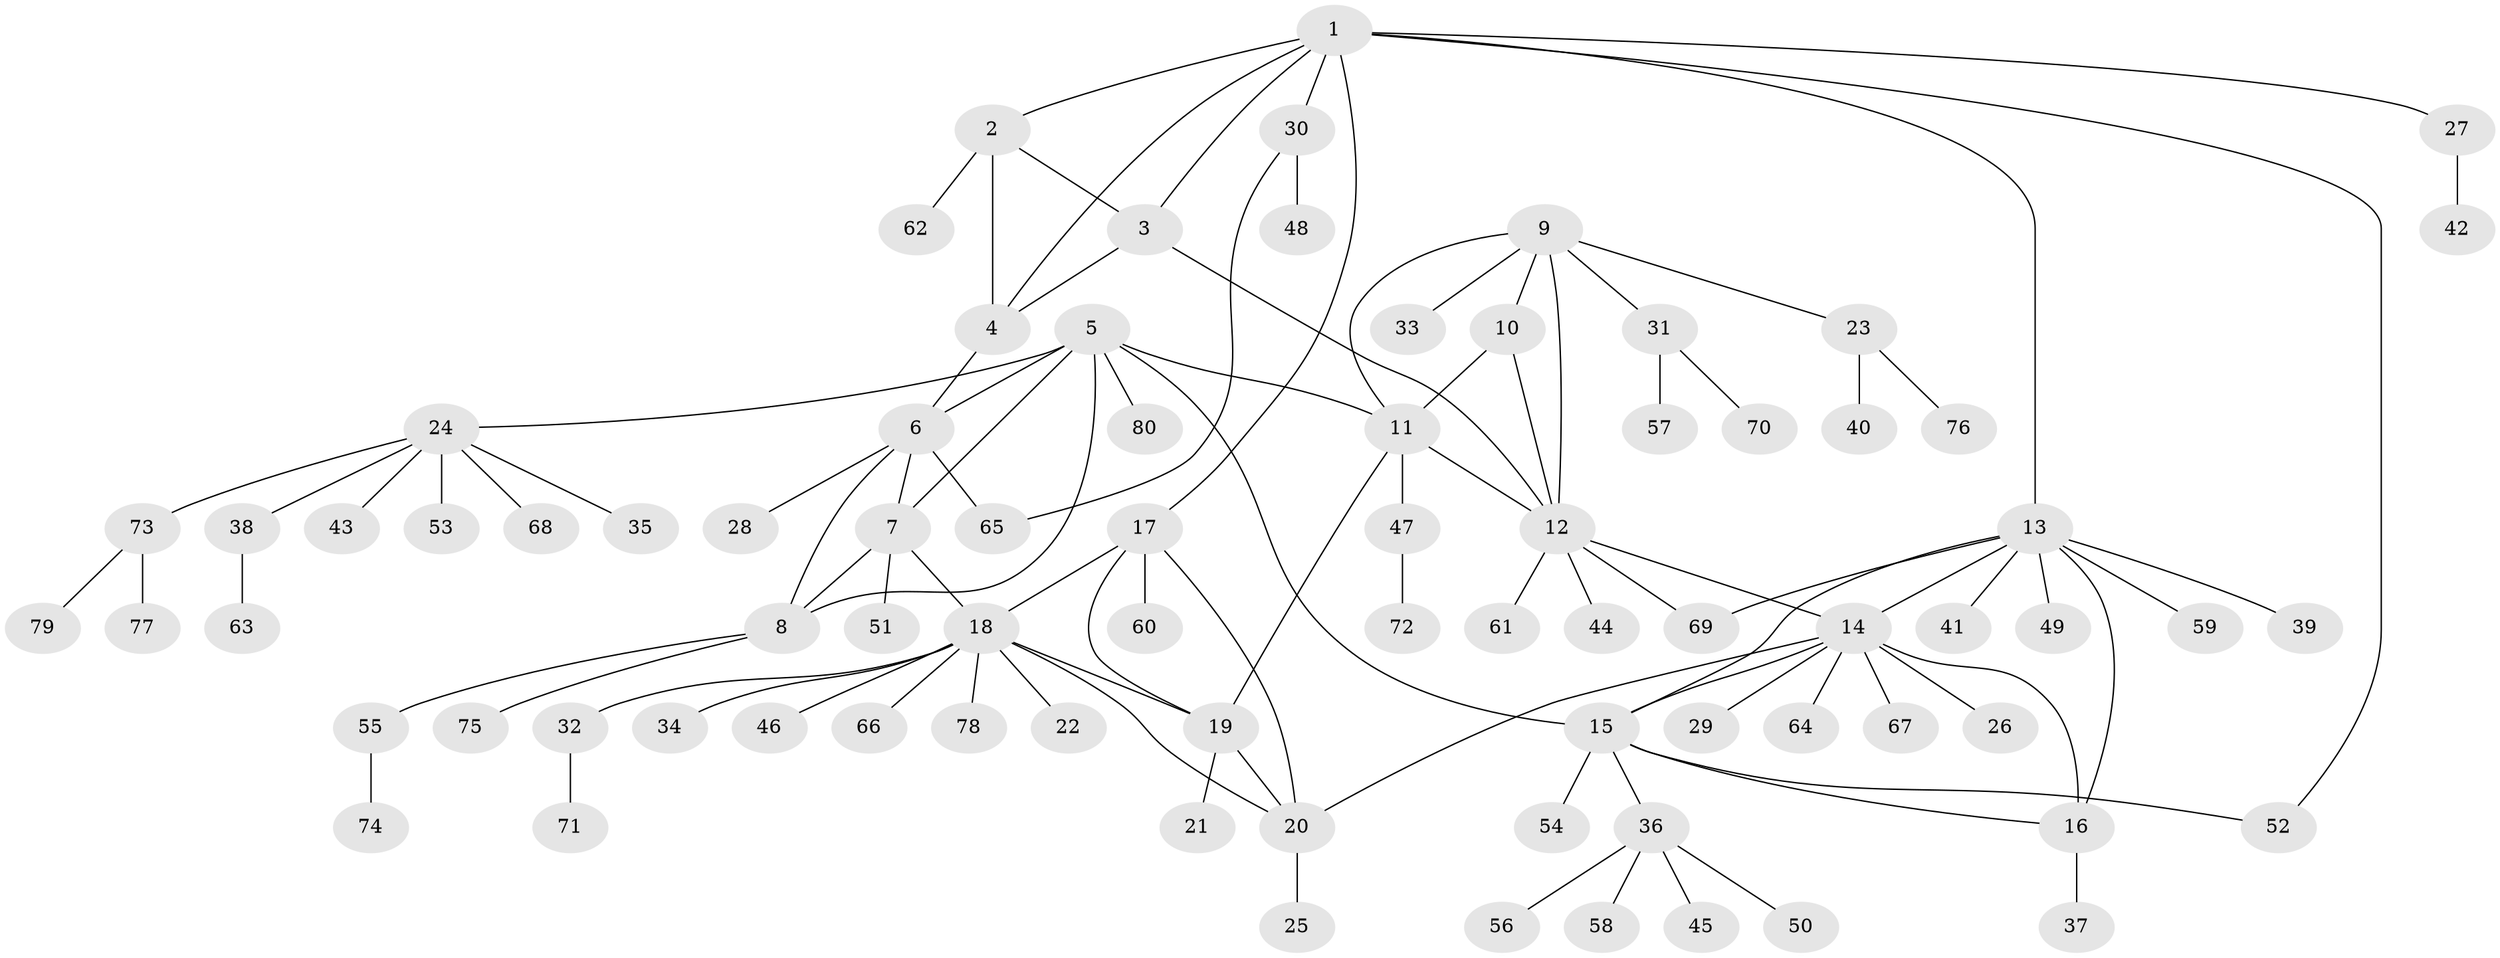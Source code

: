 // Generated by graph-tools (version 1.1) at 2025/02/03/09/25 03:02:39]
// undirected, 80 vertices, 103 edges
graph export_dot {
graph [start="1"]
  node [color=gray90,style=filled];
  1;
  2;
  3;
  4;
  5;
  6;
  7;
  8;
  9;
  10;
  11;
  12;
  13;
  14;
  15;
  16;
  17;
  18;
  19;
  20;
  21;
  22;
  23;
  24;
  25;
  26;
  27;
  28;
  29;
  30;
  31;
  32;
  33;
  34;
  35;
  36;
  37;
  38;
  39;
  40;
  41;
  42;
  43;
  44;
  45;
  46;
  47;
  48;
  49;
  50;
  51;
  52;
  53;
  54;
  55;
  56;
  57;
  58;
  59;
  60;
  61;
  62;
  63;
  64;
  65;
  66;
  67;
  68;
  69;
  70;
  71;
  72;
  73;
  74;
  75;
  76;
  77;
  78;
  79;
  80;
  1 -- 2;
  1 -- 3;
  1 -- 4;
  1 -- 13;
  1 -- 17;
  1 -- 27;
  1 -- 30;
  1 -- 52;
  2 -- 3;
  2 -- 4;
  2 -- 62;
  3 -- 4;
  3 -- 12;
  4 -- 6;
  5 -- 6;
  5 -- 7;
  5 -- 8;
  5 -- 11;
  5 -- 15;
  5 -- 24;
  5 -- 80;
  6 -- 7;
  6 -- 8;
  6 -- 28;
  6 -- 65;
  7 -- 8;
  7 -- 18;
  7 -- 51;
  8 -- 55;
  8 -- 75;
  9 -- 10;
  9 -- 11;
  9 -- 12;
  9 -- 23;
  9 -- 31;
  9 -- 33;
  10 -- 11;
  10 -- 12;
  11 -- 12;
  11 -- 19;
  11 -- 47;
  12 -- 14;
  12 -- 44;
  12 -- 61;
  12 -- 69;
  13 -- 14;
  13 -- 15;
  13 -- 16;
  13 -- 39;
  13 -- 41;
  13 -- 49;
  13 -- 59;
  13 -- 69;
  14 -- 15;
  14 -- 16;
  14 -- 20;
  14 -- 26;
  14 -- 29;
  14 -- 64;
  14 -- 67;
  15 -- 16;
  15 -- 36;
  15 -- 52;
  15 -- 54;
  16 -- 37;
  17 -- 18;
  17 -- 19;
  17 -- 20;
  17 -- 60;
  18 -- 19;
  18 -- 20;
  18 -- 22;
  18 -- 32;
  18 -- 34;
  18 -- 46;
  18 -- 66;
  18 -- 78;
  19 -- 20;
  19 -- 21;
  20 -- 25;
  23 -- 40;
  23 -- 76;
  24 -- 35;
  24 -- 38;
  24 -- 43;
  24 -- 53;
  24 -- 68;
  24 -- 73;
  27 -- 42;
  30 -- 48;
  30 -- 65;
  31 -- 57;
  31 -- 70;
  32 -- 71;
  36 -- 45;
  36 -- 50;
  36 -- 56;
  36 -- 58;
  38 -- 63;
  47 -- 72;
  55 -- 74;
  73 -- 77;
  73 -- 79;
}
